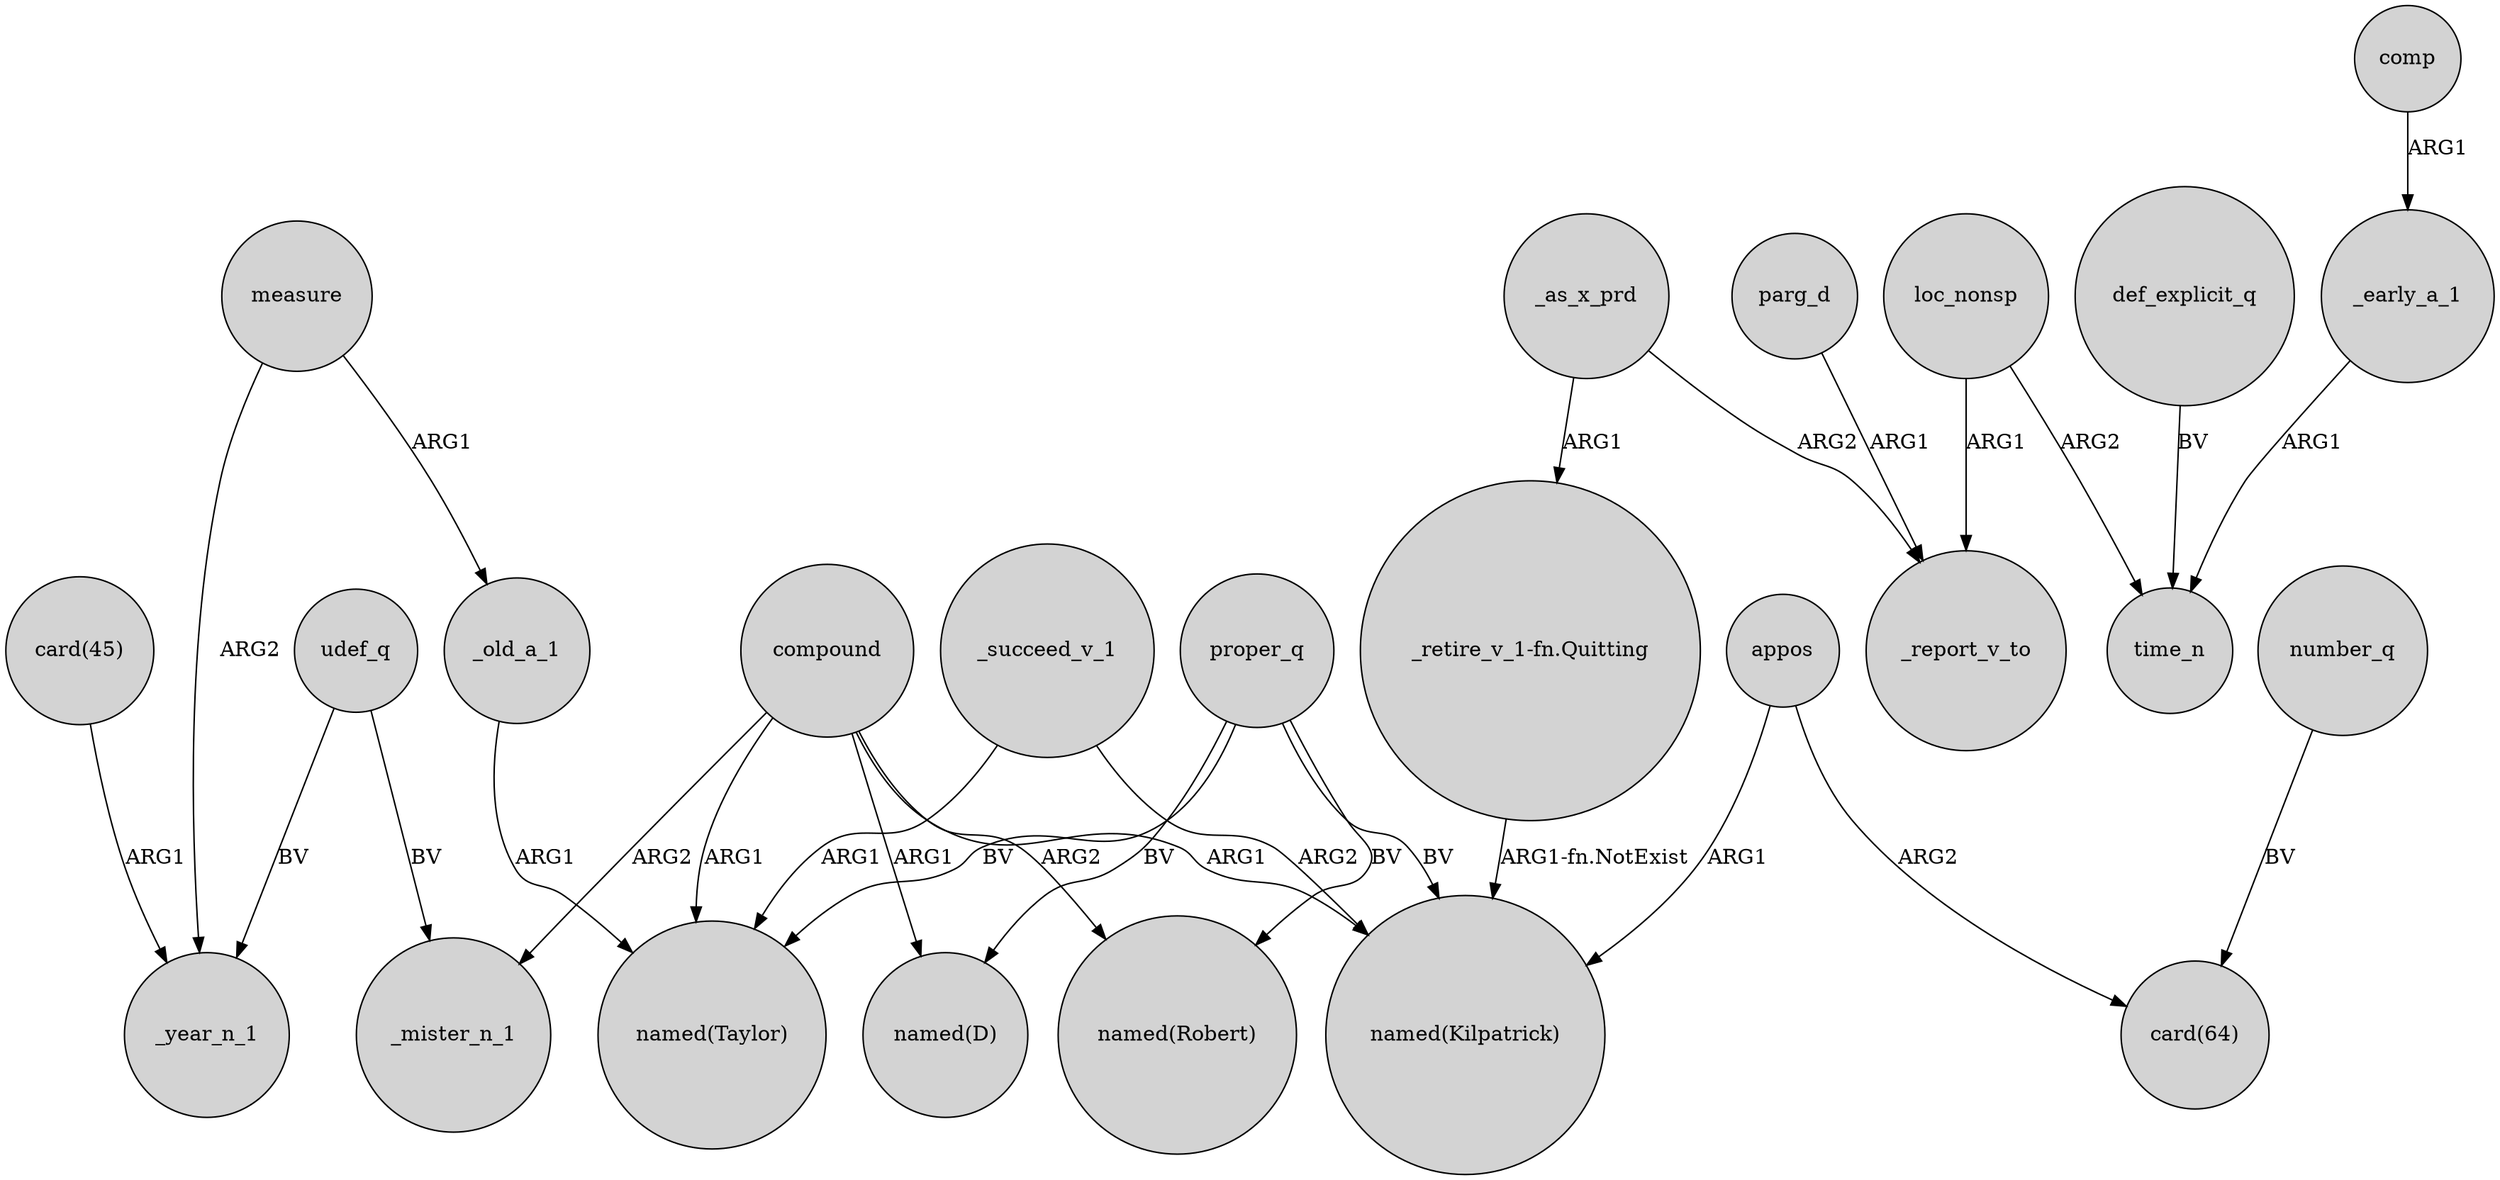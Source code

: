 digraph {
	node [shape=circle style=filled]
	measure -> _year_n_1 [label=ARG2]
	def_explicit_q -> time_n [label=BV]
	_old_a_1 -> "named(Taylor)" [label=ARG1]
	compound -> _mister_n_1 [label=ARG2]
	"_retire_v_1-fn.Quitting" -> "named(Kilpatrick)" [label="ARG1-fn.NotExist"]
	compound -> "named(Robert)" [label=ARG2]
	appos -> "named(Kilpatrick)" [label=ARG1]
	udef_q -> _mister_n_1 [label=BV]
	compound -> "named(Kilpatrick)" [label=ARG1]
	compound -> "named(Taylor)" [label=ARG1]
	appos -> "card(64)" [label=ARG2]
	loc_nonsp -> time_n [label=ARG2]
	"card(45)" -> _year_n_1 [label=ARG1]
	measure -> _old_a_1 [label=ARG1]
	_succeed_v_1 -> "named(Taylor)" [label=ARG1]
	proper_q -> "named(Robert)" [label=BV]
	proper_q -> "named(Kilpatrick)" [label=BV]
	parg_d -> _report_v_to [label=ARG1]
	loc_nonsp -> _report_v_to [label=ARG1]
	_as_x_prd -> _report_v_to [label=ARG2]
	proper_q -> "named(Taylor)" [label=BV]
	number_q -> "card(64)" [label=BV]
	_as_x_prd -> "_retire_v_1-fn.Quitting" [label=ARG1]
	proper_q -> "named(D)" [label=BV]
	_early_a_1 -> time_n [label=ARG1]
	udef_q -> _year_n_1 [label=BV]
	_succeed_v_1 -> "named(Kilpatrick)" [label=ARG2]
	comp -> _early_a_1 [label=ARG1]
	compound -> "named(D)" [label=ARG1]
}
